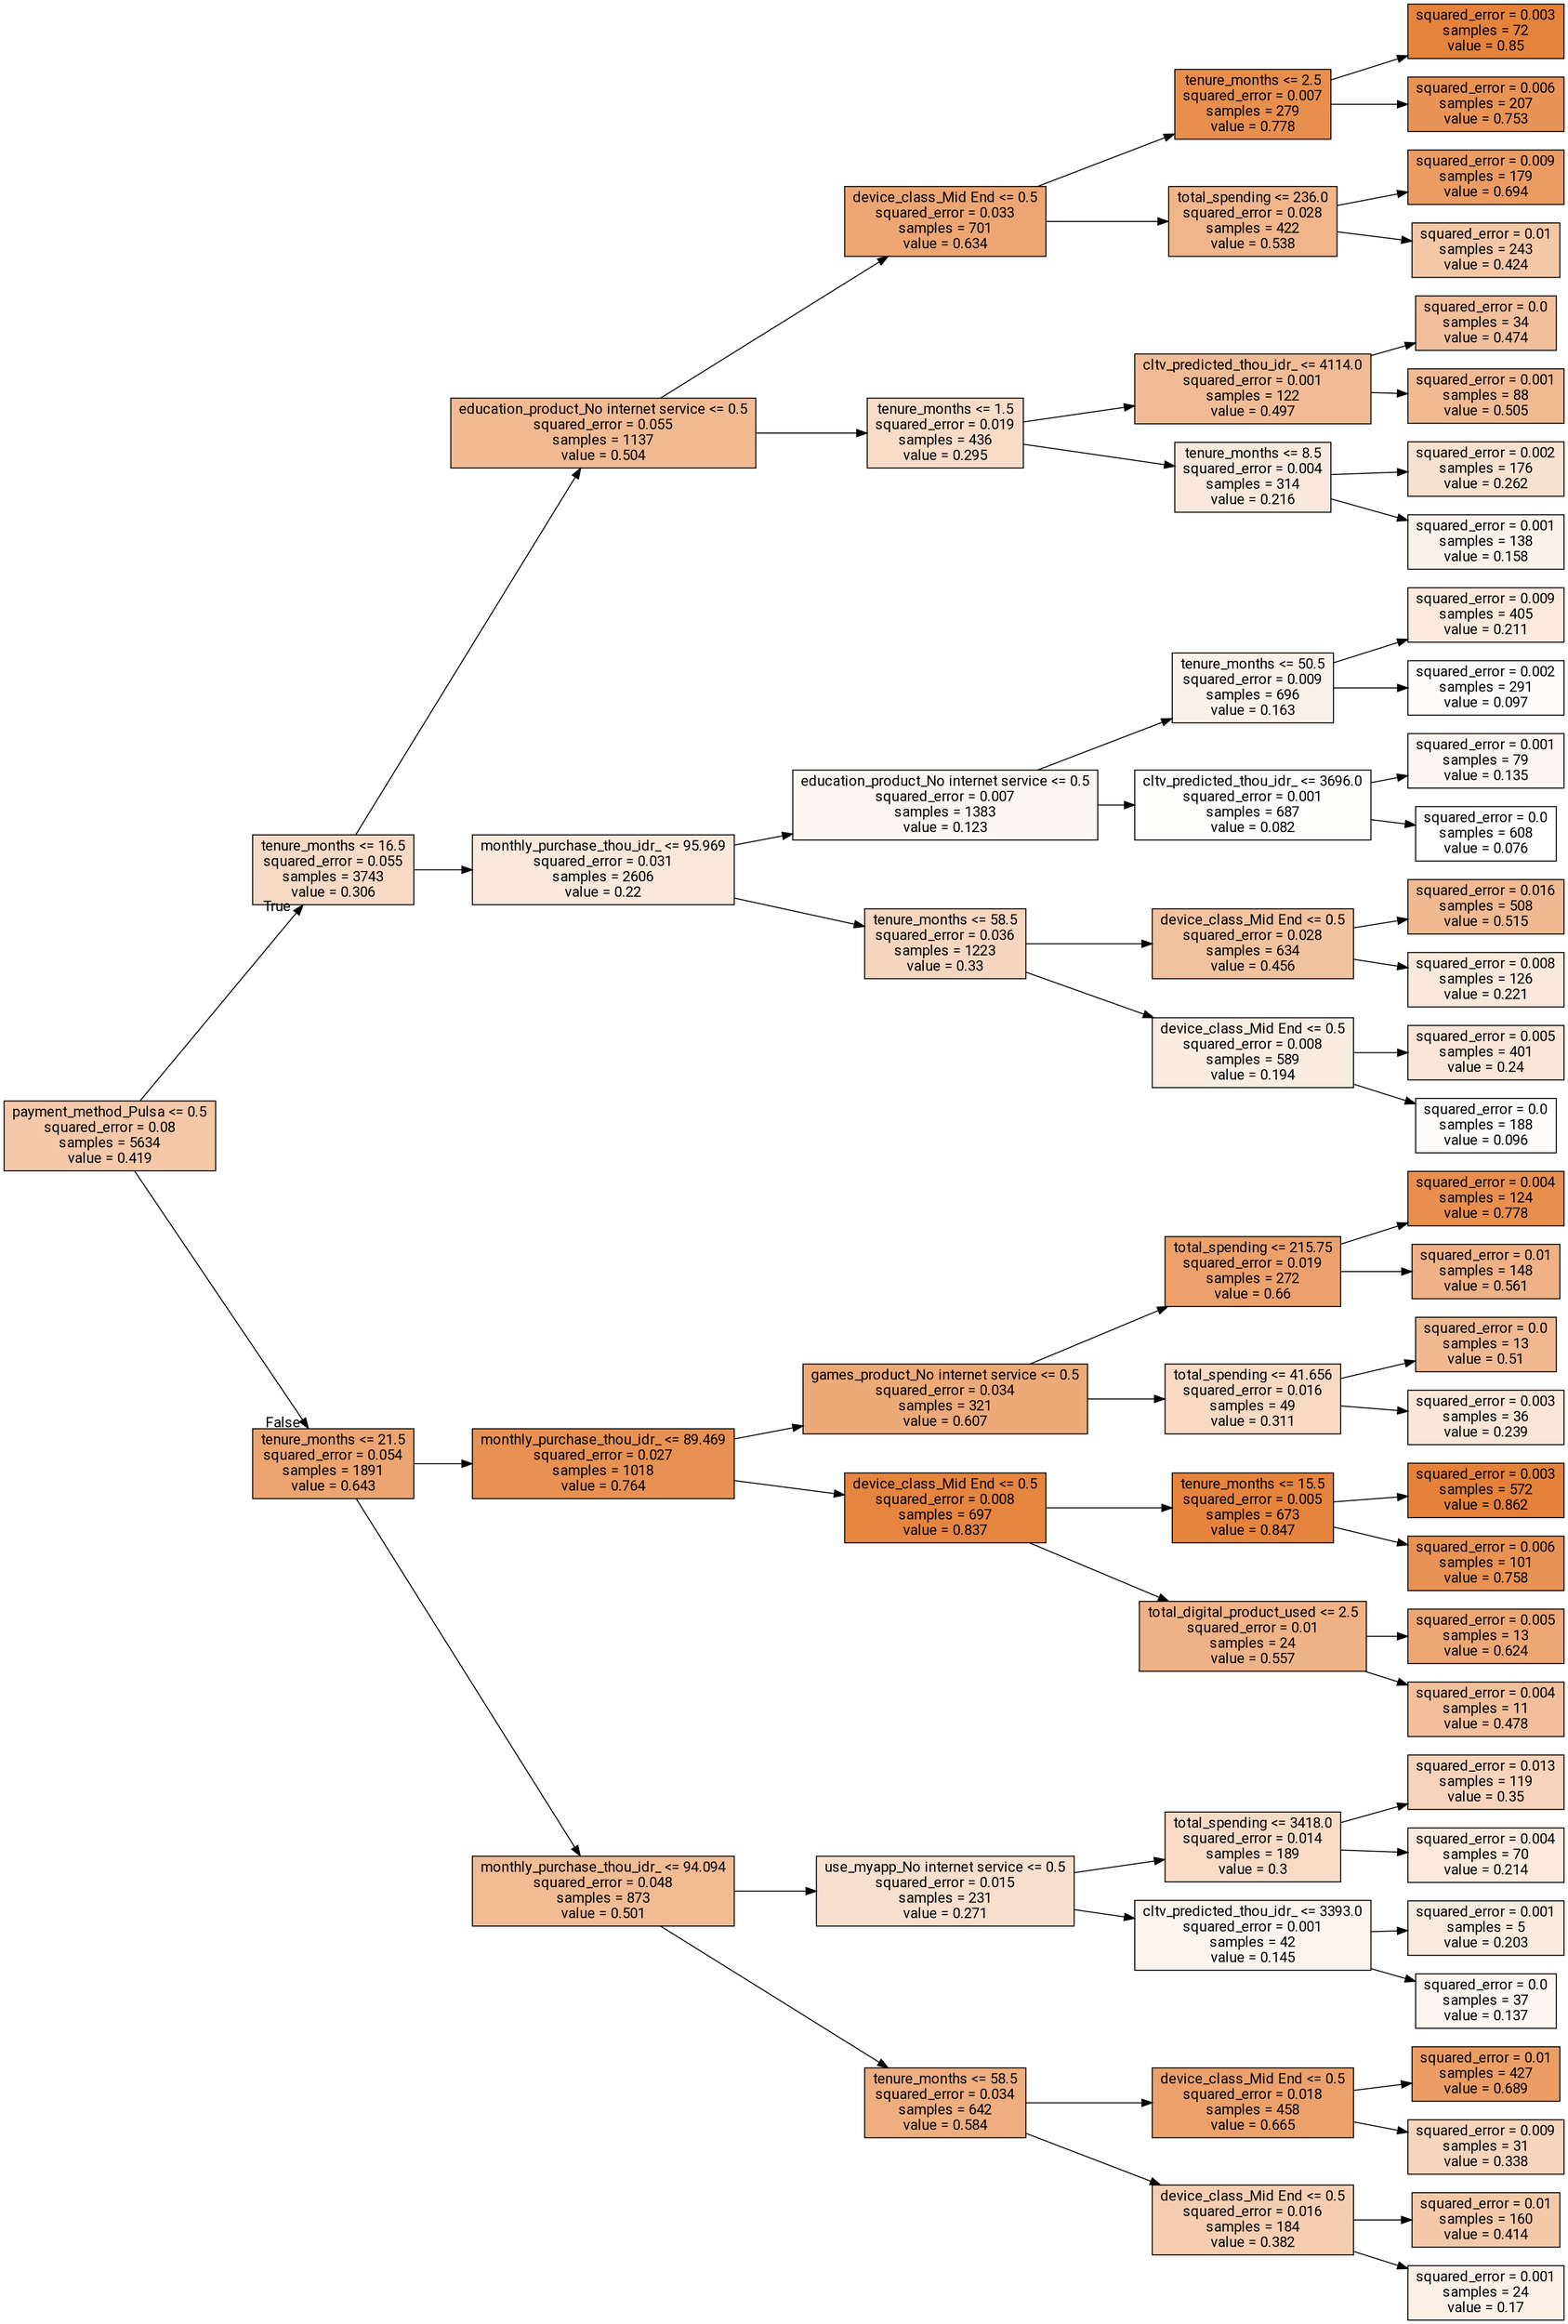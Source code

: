 digraph Tree {
node [shape=box, style="filled", color="black", fontname="Roboto Condensed"] ;
edge [fontname="Roboto Condensed"] ;
rankdir=LR ;
0 [label="payment_method_Pulsa <= 0.5\nsquared_error = 0.08\nsamples = 5634\nvalue = 0.419", fillcolor="#f4c8a9"] ;
1 [label="tenure_months <= 16.5\nsquared_error = 0.055\nsamples = 3743\nvalue = 0.306", fillcolor="#f7dac5"] ;
0 -> 1 [labeldistance=2.5, labelangle=-45, headlabel="True"] ;
2 [label="education_product_No internet service <= 0.5\nsquared_error = 0.055\nsamples = 1137\nvalue = 0.504", fillcolor="#f1ba93"] ;
1 -> 2 ;
3 [label="device_class_Mid End <= 0.5\nsquared_error = 0.033\nsamples = 701\nvalue = 0.634", fillcolor="#eda673"] ;
2 -> 3 ;
4 [label="tenure_months <= 2.5\nsquared_error = 0.007\nsamples = 279\nvalue = 0.778", fillcolor="#e88f4e"] ;
3 -> 4 ;
5 [label="squared_error = 0.003\nsamples = 72\nvalue = 0.85", fillcolor="#e5833c"] ;
4 -> 5 ;
6 [label="squared_error = 0.006\nsamples = 207\nvalue = 0.753", fillcolor="#e99355"] ;
4 -> 6 ;
7 [label="total_spending <= 236.0\nsquared_error = 0.028\nsamples = 422\nvalue = 0.538", fillcolor="#f0b58b"] ;
3 -> 7 ;
8 [label="squared_error = 0.009\nsamples = 179\nvalue = 0.694", fillcolor="#eb9c63"] ;
7 -> 8 ;
9 [label="squared_error = 0.01\nsamples = 243\nvalue = 0.424", fillcolor="#f4c7a7"] ;
7 -> 9 ;
10 [label="tenure_months <= 1.5\nsquared_error = 0.019\nsamples = 436\nvalue = 0.295", fillcolor="#f8dcc8"] ;
2 -> 10 ;
11 [label="cltv_predicted_thou_idr_ <= 4114.0\nsquared_error = 0.001\nsamples = 122\nvalue = 0.497", fillcolor="#f1bc95"] ;
10 -> 11 ;
12 [label="squared_error = 0.0\nsamples = 34\nvalue = 0.474", fillcolor="#f2bf9b"] ;
11 -> 12 ;
13 [label="squared_error = 0.001\nsamples = 88\nvalue = 0.505", fillcolor="#f1ba93"] ;
11 -> 13 ;
14 [label="tenure_months <= 8.5\nsquared_error = 0.004\nsamples = 314\nvalue = 0.216", fillcolor="#fae8dc"] ;
10 -> 14 ;
15 [label="squared_error = 0.002\nsamples = 176\nvalue = 0.262", fillcolor="#f9e1d0"] ;
14 -> 15 ;
16 [label="squared_error = 0.001\nsamples = 138\nvalue = 0.158", fillcolor="#fcf2ea"] ;
14 -> 16 ;
17 [label="monthly_purchase_thou_idr_ <= 95.969\nsquared_error = 0.031\nsamples = 2606\nvalue = 0.22", fillcolor="#fae8db"] ;
1 -> 17 ;
18 [label="education_product_No internet service <= 0.5\nsquared_error = 0.007\nsamples = 1383\nvalue = 0.123", fillcolor="#fdf7f3"] ;
17 -> 18 ;
19 [label="tenure_months <= 50.5\nsquared_error = 0.009\nsamples = 696\nvalue = 0.163", fillcolor="#fcf1e9"] ;
18 -> 19 ;
20 [label="squared_error = 0.009\nsamples = 405\nvalue = 0.211", fillcolor="#fbe9dd"] ;
19 -> 20 ;
21 [label="squared_error = 0.002\nsamples = 291\nvalue = 0.097", fillcolor="#fefcfa"] ;
19 -> 21 ;
22 [label="cltv_predicted_thou_idr_ <= 3696.0\nsquared_error = 0.001\nsamples = 687\nvalue = 0.082", fillcolor="#fffefd"] ;
18 -> 22 ;
23 [label="squared_error = 0.001\nsamples = 79\nvalue = 0.135", fillcolor="#fdf5f0"] ;
22 -> 23 ;
24 [label="squared_error = 0.0\nsamples = 608\nvalue = 0.076", fillcolor="#ffffff"] ;
22 -> 24 ;
25 [label="tenure_months <= 58.5\nsquared_error = 0.036\nsamples = 1223\nvalue = 0.33", fillcolor="#f7d6bf"] ;
17 -> 25 ;
26 [label="device_class_Mid End <= 0.5\nsquared_error = 0.028\nsamples = 634\nvalue = 0.456", fillcolor="#f2c29f"] ;
25 -> 26 ;
27 [label="squared_error = 0.016\nsamples = 508\nvalue = 0.515", fillcolor="#f0b991"] ;
26 -> 27 ;
28 [label="squared_error = 0.008\nsamples = 126\nvalue = 0.221", fillcolor="#fae8da"] ;
26 -> 28 ;
29 [label="device_class_Mid End <= 0.5\nsquared_error = 0.008\nsamples = 589\nvalue = 0.194", fillcolor="#fbece1"] ;
25 -> 29 ;
30 [label="squared_error = 0.005\nsamples = 401\nvalue = 0.24", fillcolor="#fae5d6"] ;
29 -> 30 ;
31 [label="squared_error = 0.0\nsamples = 188\nvalue = 0.096", fillcolor="#fefcfa"] ;
29 -> 31 ;
32 [label="tenure_months <= 21.5\nsquared_error = 0.054\nsamples = 1891\nvalue = 0.643", fillcolor="#eca470"] ;
0 -> 32 [labeldistance=2.5, labelangle=45, headlabel="False"] ;
33 [label="monthly_purchase_thou_idr_ <= 89.469\nsquared_error = 0.027\nsamples = 1018\nvalue = 0.764", fillcolor="#e89152"] ;
32 -> 33 ;
34 [label="games_product_No internet service <= 0.5\nsquared_error = 0.034\nsamples = 321\nvalue = 0.607", fillcolor="#edaa79"] ;
33 -> 34 ;
35 [label="total_spending <= 215.75\nsquared_error = 0.019\nsamples = 272\nvalue = 0.66", fillcolor="#eca16c"] ;
34 -> 35 ;
36 [label="squared_error = 0.004\nsamples = 124\nvalue = 0.778", fillcolor="#e88f4e"] ;
35 -> 36 ;
37 [label="squared_error = 0.01\nsamples = 148\nvalue = 0.561", fillcolor="#efb185"] ;
35 -> 37 ;
38 [label="total_spending <= 41.656\nsquared_error = 0.016\nsamples = 49\nvalue = 0.311", fillcolor="#f7d9c4"] ;
34 -> 38 ;
39 [label="squared_error = 0.0\nsamples = 13\nvalue = 0.51", fillcolor="#f1b992"] ;
38 -> 39 ;
40 [label="squared_error = 0.003\nsamples = 36\nvalue = 0.239", fillcolor="#fae5d6"] ;
38 -> 40 ;
41 [label="device_class_Mid End <= 0.5\nsquared_error = 0.008\nsamples = 697\nvalue = 0.837", fillcolor="#e6853f"] ;
33 -> 41 ;
42 [label="tenure_months <= 15.5\nsquared_error = 0.005\nsamples = 673\nvalue = 0.847", fillcolor="#e6843d"] ;
41 -> 42 ;
43 [label="squared_error = 0.003\nsamples = 572\nvalue = 0.862", fillcolor="#e58139"] ;
42 -> 43 ;
44 [label="squared_error = 0.006\nsamples = 101\nvalue = 0.758", fillcolor="#e89253"] ;
42 -> 44 ;
45 [label="total_digital_product_used <= 2.5\nsquared_error = 0.01\nsamples = 24\nvalue = 0.557", fillcolor="#efb286"] ;
41 -> 45 ;
46 [label="squared_error = 0.005\nsamples = 13\nvalue = 0.624", fillcolor="#eda775"] ;
45 -> 46 ;
47 [label="squared_error = 0.004\nsamples = 11\nvalue = 0.478", fillcolor="#f2bf9a"] ;
45 -> 47 ;
48 [label="monthly_purchase_thou_idr_ <= 94.094\nsquared_error = 0.048\nsamples = 873\nvalue = 0.501", fillcolor="#f1bb94"] ;
32 -> 48 ;
49 [label="use_myapp_No internet service <= 0.5\nsquared_error = 0.015\nsamples = 231\nvalue = 0.271", fillcolor="#f9e0ce"] ;
48 -> 49 ;
50 [label="total_spending <= 3418.0\nsquared_error = 0.014\nsamples = 189\nvalue = 0.3", fillcolor="#f8dbc7"] ;
49 -> 50 ;
51 [label="squared_error = 0.013\nsamples = 119\nvalue = 0.35", fillcolor="#f6d3ba"] ;
50 -> 51 ;
52 [label="squared_error = 0.004\nsamples = 70\nvalue = 0.214", fillcolor="#fae9dc"] ;
50 -> 52 ;
53 [label="cltv_predicted_thou_idr_ <= 3393.0\nsquared_error = 0.001\nsamples = 42\nvalue = 0.145", fillcolor="#fdf4ee"] ;
49 -> 53 ;
54 [label="squared_error = 0.001\nsamples = 5\nvalue = 0.203", fillcolor="#fbebdf"] ;
53 -> 54 ;
55 [label="squared_error = 0.0\nsamples = 37\nvalue = 0.137", fillcolor="#fdf5f0"] ;
53 -> 55 ;
56 [label="tenure_months <= 58.5\nsquared_error = 0.034\nsamples = 642\nvalue = 0.584", fillcolor="#eeae7f"] ;
48 -> 56 ;
57 [label="device_class_Mid End <= 0.5\nsquared_error = 0.018\nsamples = 458\nvalue = 0.665", fillcolor="#eca16b"] ;
56 -> 57 ;
58 [label="squared_error = 0.01\nsamples = 427\nvalue = 0.689", fillcolor="#eb9d65"] ;
57 -> 58 ;
59 [label="squared_error = 0.009\nsamples = 31\nvalue = 0.338", fillcolor="#f6d5bd"] ;
57 -> 59 ;
60 [label="device_class_Mid End <= 0.5\nsquared_error = 0.016\nsamples = 184\nvalue = 0.382", fillcolor="#f5ceb2"] ;
56 -> 60 ;
61 [label="squared_error = 0.01\nsamples = 160\nvalue = 0.414", fillcolor="#f4c9aa"] ;
60 -> 61 ;
62 [label="squared_error = 0.001\nsamples = 24\nvalue = 0.17", fillcolor="#fcf0e7"] ;
60 -> 62 ;
}